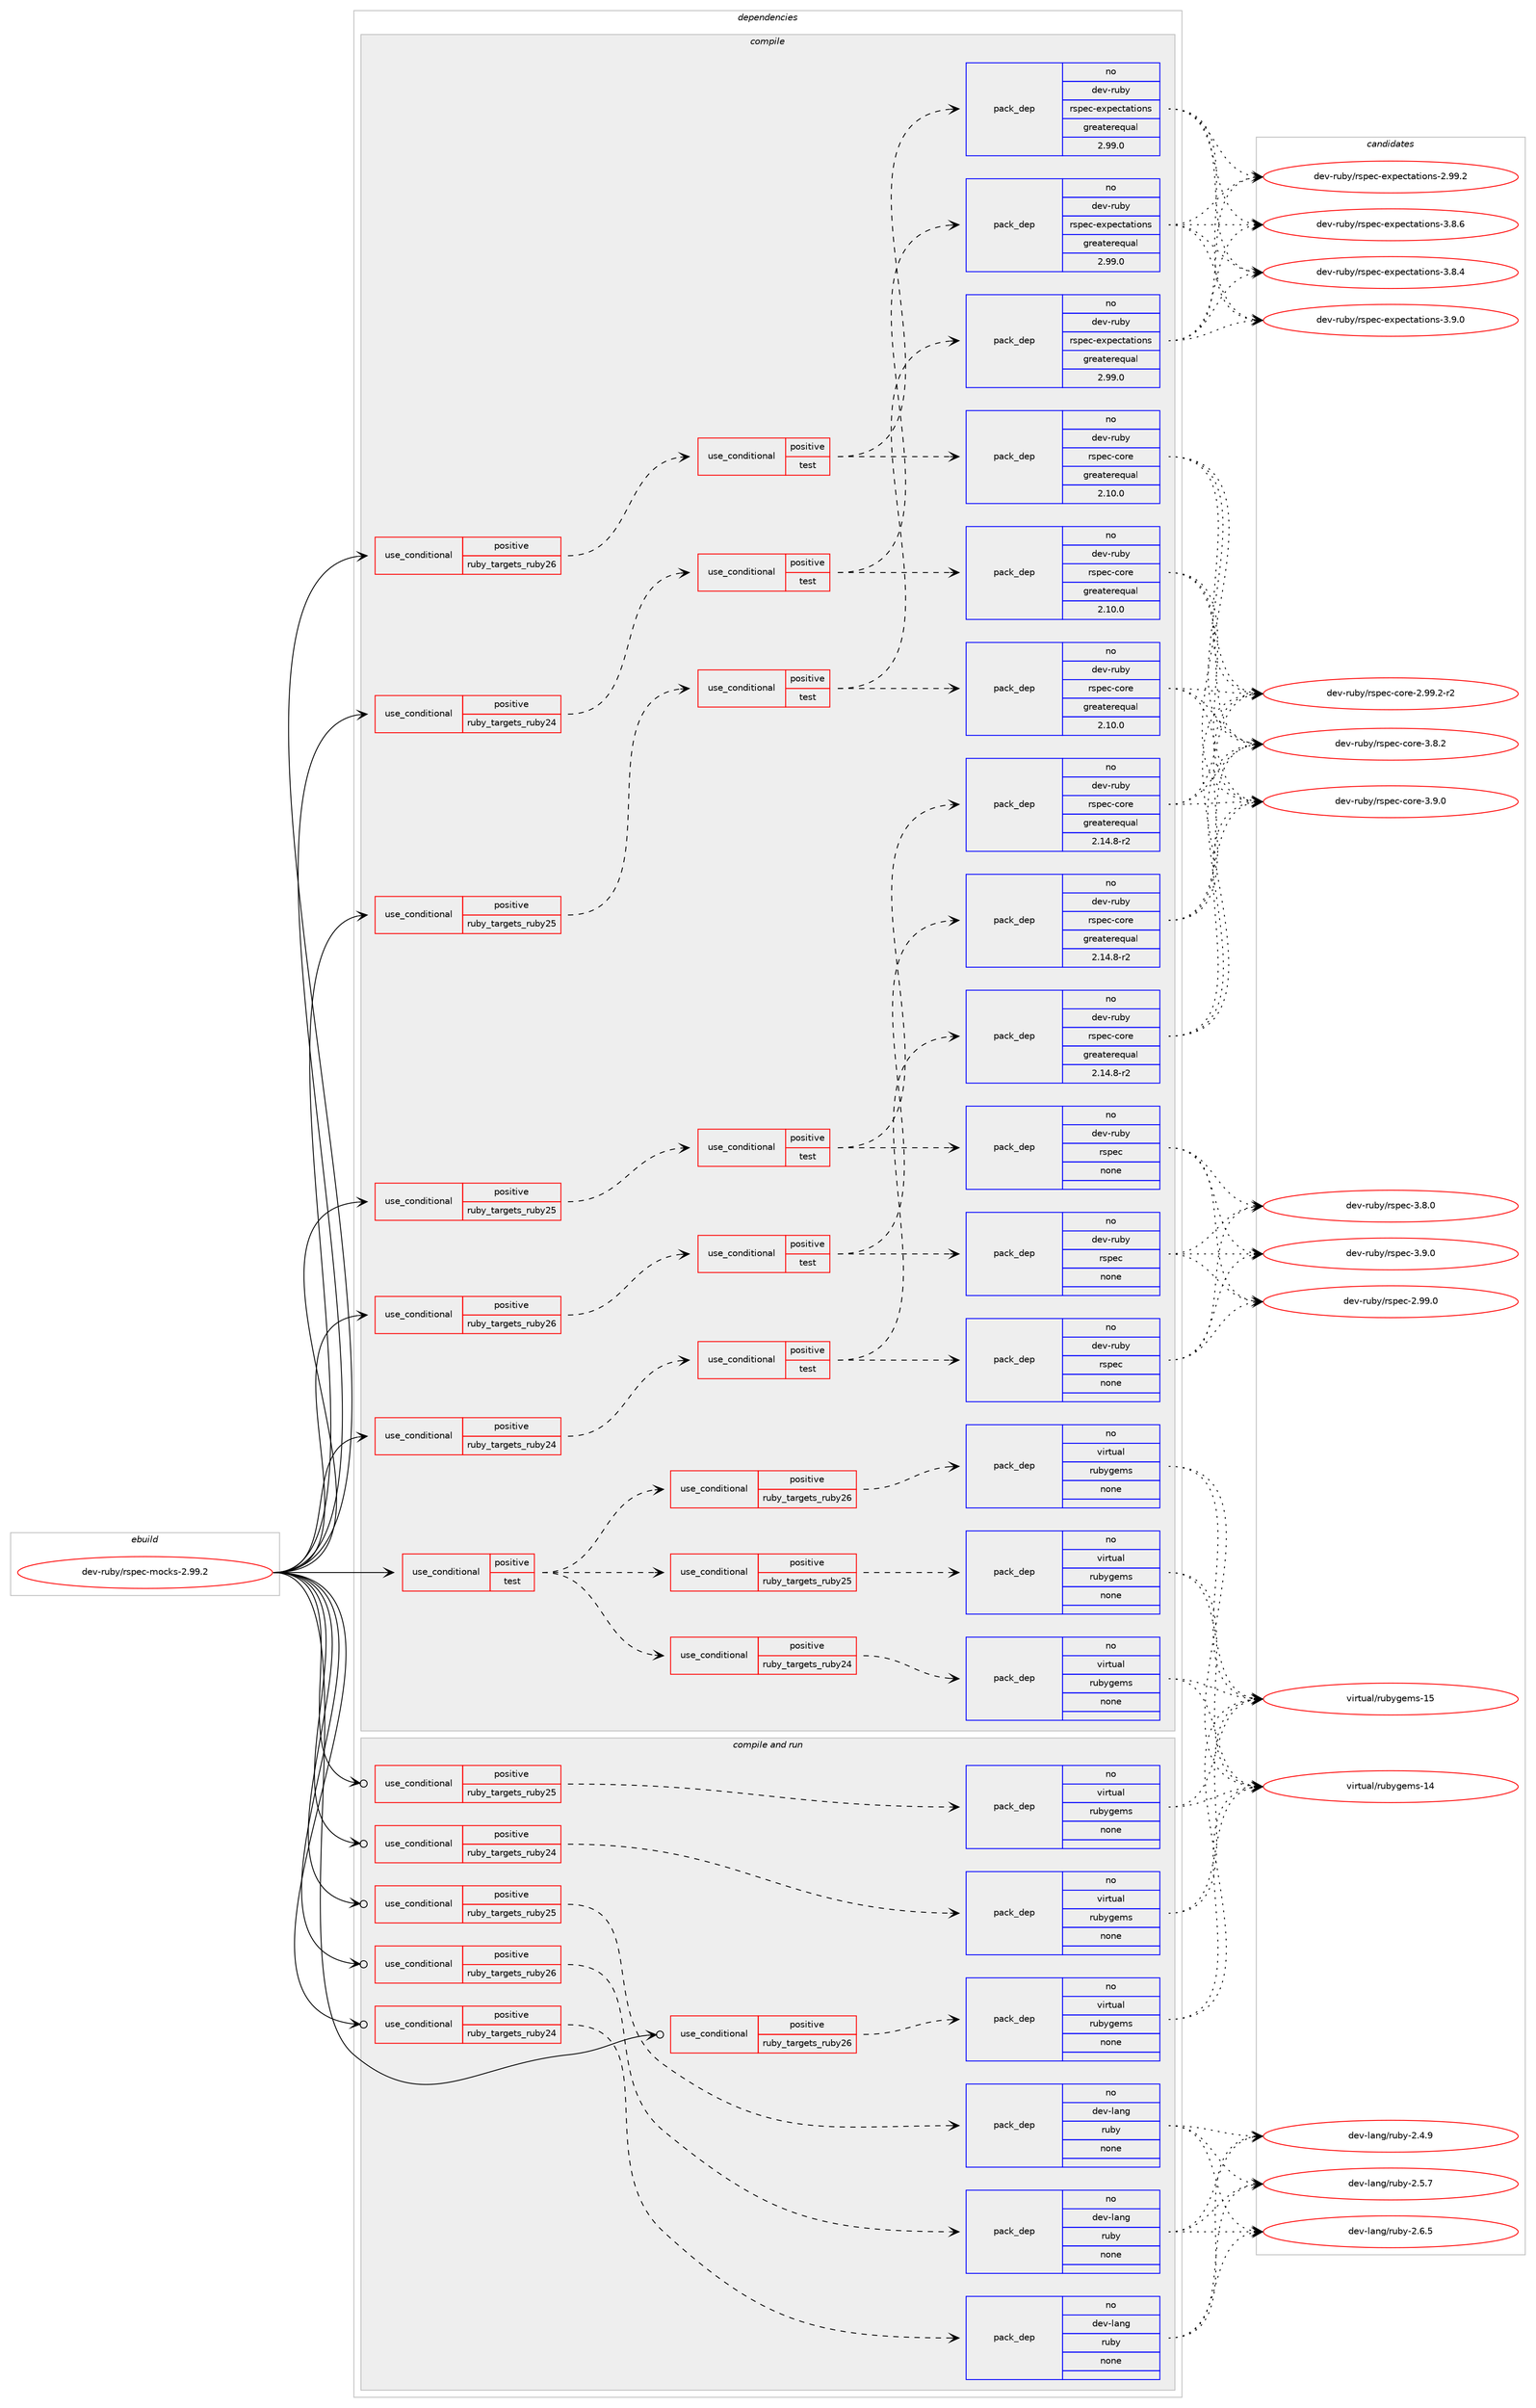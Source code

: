 digraph prolog {

# *************
# Graph options
# *************

newrank=true;
concentrate=true;
compound=true;
graph [rankdir=LR,fontname=Helvetica,fontsize=10,ranksep=1.5];#, ranksep=2.5, nodesep=0.2];
edge  [arrowhead=vee];
node  [fontname=Helvetica,fontsize=10];

# **********
# The ebuild
# **********

subgraph cluster_leftcol {
color=gray;
rank=same;
label=<<i>ebuild</i>>;
id [label="dev-ruby/rspec-mocks-2.99.2", color=red, width=4, href="../dev-ruby/rspec-mocks-2.99.2.svg"];
}

# ****************
# The dependencies
# ****************

subgraph cluster_midcol {
color=gray;
label=<<i>dependencies</i>>;
subgraph cluster_compile {
fillcolor="#eeeeee";
style=filled;
label=<<i>compile</i>>;
subgraph cond174205 {
dependency708271 [label=<<TABLE BORDER="0" CELLBORDER="1" CELLSPACING="0" CELLPADDING="4"><TR><TD ROWSPAN="3" CELLPADDING="10">use_conditional</TD></TR><TR><TD>positive</TD></TR><TR><TD>ruby_targets_ruby24</TD></TR></TABLE>>, shape=none, color=red];
subgraph cond174206 {
dependency708272 [label=<<TABLE BORDER="0" CELLBORDER="1" CELLSPACING="0" CELLPADDING="4"><TR><TD ROWSPAN="3" CELLPADDING="10">use_conditional</TD></TR><TR><TD>positive</TD></TR><TR><TD>test</TD></TR></TABLE>>, shape=none, color=red];
subgraph pack522036 {
dependency708273 [label=<<TABLE BORDER="0" CELLBORDER="1" CELLSPACING="0" CELLPADDING="4" WIDTH="220"><TR><TD ROWSPAN="6" CELLPADDING="30">pack_dep</TD></TR><TR><TD WIDTH="110">no</TD></TR><TR><TD>dev-ruby</TD></TR><TR><TD>rspec</TD></TR><TR><TD>none</TD></TR><TR><TD></TD></TR></TABLE>>, shape=none, color=blue];
}
dependency708272:e -> dependency708273:w [weight=20,style="dashed",arrowhead="vee"];
subgraph pack522037 {
dependency708274 [label=<<TABLE BORDER="0" CELLBORDER="1" CELLSPACING="0" CELLPADDING="4" WIDTH="220"><TR><TD ROWSPAN="6" CELLPADDING="30">pack_dep</TD></TR><TR><TD WIDTH="110">no</TD></TR><TR><TD>dev-ruby</TD></TR><TR><TD>rspec-core</TD></TR><TR><TD>greaterequal</TD></TR><TR><TD>2.14.8-r2</TD></TR></TABLE>>, shape=none, color=blue];
}
dependency708272:e -> dependency708274:w [weight=20,style="dashed",arrowhead="vee"];
}
dependency708271:e -> dependency708272:w [weight=20,style="dashed",arrowhead="vee"];
}
id:e -> dependency708271:w [weight=20,style="solid",arrowhead="vee"];
subgraph cond174207 {
dependency708275 [label=<<TABLE BORDER="0" CELLBORDER="1" CELLSPACING="0" CELLPADDING="4"><TR><TD ROWSPAN="3" CELLPADDING="10">use_conditional</TD></TR><TR><TD>positive</TD></TR><TR><TD>ruby_targets_ruby24</TD></TR></TABLE>>, shape=none, color=red];
subgraph cond174208 {
dependency708276 [label=<<TABLE BORDER="0" CELLBORDER="1" CELLSPACING="0" CELLPADDING="4"><TR><TD ROWSPAN="3" CELLPADDING="10">use_conditional</TD></TR><TR><TD>positive</TD></TR><TR><TD>test</TD></TR></TABLE>>, shape=none, color=red];
subgraph pack522038 {
dependency708277 [label=<<TABLE BORDER="0" CELLBORDER="1" CELLSPACING="0" CELLPADDING="4" WIDTH="220"><TR><TD ROWSPAN="6" CELLPADDING="30">pack_dep</TD></TR><TR><TD WIDTH="110">no</TD></TR><TR><TD>dev-ruby</TD></TR><TR><TD>rspec-core</TD></TR><TR><TD>greaterequal</TD></TR><TR><TD>2.10.0</TD></TR></TABLE>>, shape=none, color=blue];
}
dependency708276:e -> dependency708277:w [weight=20,style="dashed",arrowhead="vee"];
subgraph pack522039 {
dependency708278 [label=<<TABLE BORDER="0" CELLBORDER="1" CELLSPACING="0" CELLPADDING="4" WIDTH="220"><TR><TD ROWSPAN="6" CELLPADDING="30">pack_dep</TD></TR><TR><TD WIDTH="110">no</TD></TR><TR><TD>dev-ruby</TD></TR><TR><TD>rspec-expectations</TD></TR><TR><TD>greaterequal</TD></TR><TR><TD>2.99.0</TD></TR></TABLE>>, shape=none, color=blue];
}
dependency708276:e -> dependency708278:w [weight=20,style="dashed",arrowhead="vee"];
}
dependency708275:e -> dependency708276:w [weight=20,style="dashed",arrowhead="vee"];
}
id:e -> dependency708275:w [weight=20,style="solid",arrowhead="vee"];
subgraph cond174209 {
dependency708279 [label=<<TABLE BORDER="0" CELLBORDER="1" CELLSPACING="0" CELLPADDING="4"><TR><TD ROWSPAN="3" CELLPADDING="10">use_conditional</TD></TR><TR><TD>positive</TD></TR><TR><TD>ruby_targets_ruby25</TD></TR></TABLE>>, shape=none, color=red];
subgraph cond174210 {
dependency708280 [label=<<TABLE BORDER="0" CELLBORDER="1" CELLSPACING="0" CELLPADDING="4"><TR><TD ROWSPAN="3" CELLPADDING="10">use_conditional</TD></TR><TR><TD>positive</TD></TR><TR><TD>test</TD></TR></TABLE>>, shape=none, color=red];
subgraph pack522040 {
dependency708281 [label=<<TABLE BORDER="0" CELLBORDER="1" CELLSPACING="0" CELLPADDING="4" WIDTH="220"><TR><TD ROWSPAN="6" CELLPADDING="30">pack_dep</TD></TR><TR><TD WIDTH="110">no</TD></TR><TR><TD>dev-ruby</TD></TR><TR><TD>rspec</TD></TR><TR><TD>none</TD></TR><TR><TD></TD></TR></TABLE>>, shape=none, color=blue];
}
dependency708280:e -> dependency708281:w [weight=20,style="dashed",arrowhead="vee"];
subgraph pack522041 {
dependency708282 [label=<<TABLE BORDER="0" CELLBORDER="1" CELLSPACING="0" CELLPADDING="4" WIDTH="220"><TR><TD ROWSPAN="6" CELLPADDING="30">pack_dep</TD></TR><TR><TD WIDTH="110">no</TD></TR><TR><TD>dev-ruby</TD></TR><TR><TD>rspec-core</TD></TR><TR><TD>greaterequal</TD></TR><TR><TD>2.14.8-r2</TD></TR></TABLE>>, shape=none, color=blue];
}
dependency708280:e -> dependency708282:w [weight=20,style="dashed",arrowhead="vee"];
}
dependency708279:e -> dependency708280:w [weight=20,style="dashed",arrowhead="vee"];
}
id:e -> dependency708279:w [weight=20,style="solid",arrowhead="vee"];
subgraph cond174211 {
dependency708283 [label=<<TABLE BORDER="0" CELLBORDER="1" CELLSPACING="0" CELLPADDING="4"><TR><TD ROWSPAN="3" CELLPADDING="10">use_conditional</TD></TR><TR><TD>positive</TD></TR><TR><TD>ruby_targets_ruby25</TD></TR></TABLE>>, shape=none, color=red];
subgraph cond174212 {
dependency708284 [label=<<TABLE BORDER="0" CELLBORDER="1" CELLSPACING="0" CELLPADDING="4"><TR><TD ROWSPAN="3" CELLPADDING="10">use_conditional</TD></TR><TR><TD>positive</TD></TR><TR><TD>test</TD></TR></TABLE>>, shape=none, color=red];
subgraph pack522042 {
dependency708285 [label=<<TABLE BORDER="0" CELLBORDER="1" CELLSPACING="0" CELLPADDING="4" WIDTH="220"><TR><TD ROWSPAN="6" CELLPADDING="30">pack_dep</TD></TR><TR><TD WIDTH="110">no</TD></TR><TR><TD>dev-ruby</TD></TR><TR><TD>rspec-core</TD></TR><TR><TD>greaterequal</TD></TR><TR><TD>2.10.0</TD></TR></TABLE>>, shape=none, color=blue];
}
dependency708284:e -> dependency708285:w [weight=20,style="dashed",arrowhead="vee"];
subgraph pack522043 {
dependency708286 [label=<<TABLE BORDER="0" CELLBORDER="1" CELLSPACING="0" CELLPADDING="4" WIDTH="220"><TR><TD ROWSPAN="6" CELLPADDING="30">pack_dep</TD></TR><TR><TD WIDTH="110">no</TD></TR><TR><TD>dev-ruby</TD></TR><TR><TD>rspec-expectations</TD></TR><TR><TD>greaterequal</TD></TR><TR><TD>2.99.0</TD></TR></TABLE>>, shape=none, color=blue];
}
dependency708284:e -> dependency708286:w [weight=20,style="dashed",arrowhead="vee"];
}
dependency708283:e -> dependency708284:w [weight=20,style="dashed",arrowhead="vee"];
}
id:e -> dependency708283:w [weight=20,style="solid",arrowhead="vee"];
subgraph cond174213 {
dependency708287 [label=<<TABLE BORDER="0" CELLBORDER="1" CELLSPACING="0" CELLPADDING="4"><TR><TD ROWSPAN="3" CELLPADDING="10">use_conditional</TD></TR><TR><TD>positive</TD></TR><TR><TD>ruby_targets_ruby26</TD></TR></TABLE>>, shape=none, color=red];
subgraph cond174214 {
dependency708288 [label=<<TABLE BORDER="0" CELLBORDER="1" CELLSPACING="0" CELLPADDING="4"><TR><TD ROWSPAN="3" CELLPADDING="10">use_conditional</TD></TR><TR><TD>positive</TD></TR><TR><TD>test</TD></TR></TABLE>>, shape=none, color=red];
subgraph pack522044 {
dependency708289 [label=<<TABLE BORDER="0" CELLBORDER="1" CELLSPACING="0" CELLPADDING="4" WIDTH="220"><TR><TD ROWSPAN="6" CELLPADDING="30">pack_dep</TD></TR><TR><TD WIDTH="110">no</TD></TR><TR><TD>dev-ruby</TD></TR><TR><TD>rspec</TD></TR><TR><TD>none</TD></TR><TR><TD></TD></TR></TABLE>>, shape=none, color=blue];
}
dependency708288:e -> dependency708289:w [weight=20,style="dashed",arrowhead="vee"];
subgraph pack522045 {
dependency708290 [label=<<TABLE BORDER="0" CELLBORDER="1" CELLSPACING="0" CELLPADDING="4" WIDTH="220"><TR><TD ROWSPAN="6" CELLPADDING="30">pack_dep</TD></TR><TR><TD WIDTH="110">no</TD></TR><TR><TD>dev-ruby</TD></TR><TR><TD>rspec-core</TD></TR><TR><TD>greaterequal</TD></TR><TR><TD>2.14.8-r2</TD></TR></TABLE>>, shape=none, color=blue];
}
dependency708288:e -> dependency708290:w [weight=20,style="dashed",arrowhead="vee"];
}
dependency708287:e -> dependency708288:w [weight=20,style="dashed",arrowhead="vee"];
}
id:e -> dependency708287:w [weight=20,style="solid",arrowhead="vee"];
subgraph cond174215 {
dependency708291 [label=<<TABLE BORDER="0" CELLBORDER="1" CELLSPACING="0" CELLPADDING="4"><TR><TD ROWSPAN="3" CELLPADDING="10">use_conditional</TD></TR><TR><TD>positive</TD></TR><TR><TD>ruby_targets_ruby26</TD></TR></TABLE>>, shape=none, color=red];
subgraph cond174216 {
dependency708292 [label=<<TABLE BORDER="0" CELLBORDER="1" CELLSPACING="0" CELLPADDING="4"><TR><TD ROWSPAN="3" CELLPADDING="10">use_conditional</TD></TR><TR><TD>positive</TD></TR><TR><TD>test</TD></TR></TABLE>>, shape=none, color=red];
subgraph pack522046 {
dependency708293 [label=<<TABLE BORDER="0" CELLBORDER="1" CELLSPACING="0" CELLPADDING="4" WIDTH="220"><TR><TD ROWSPAN="6" CELLPADDING="30">pack_dep</TD></TR><TR><TD WIDTH="110">no</TD></TR><TR><TD>dev-ruby</TD></TR><TR><TD>rspec-core</TD></TR><TR><TD>greaterequal</TD></TR><TR><TD>2.10.0</TD></TR></TABLE>>, shape=none, color=blue];
}
dependency708292:e -> dependency708293:w [weight=20,style="dashed",arrowhead="vee"];
subgraph pack522047 {
dependency708294 [label=<<TABLE BORDER="0" CELLBORDER="1" CELLSPACING="0" CELLPADDING="4" WIDTH="220"><TR><TD ROWSPAN="6" CELLPADDING="30">pack_dep</TD></TR><TR><TD WIDTH="110">no</TD></TR><TR><TD>dev-ruby</TD></TR><TR><TD>rspec-expectations</TD></TR><TR><TD>greaterequal</TD></TR><TR><TD>2.99.0</TD></TR></TABLE>>, shape=none, color=blue];
}
dependency708292:e -> dependency708294:w [weight=20,style="dashed",arrowhead="vee"];
}
dependency708291:e -> dependency708292:w [weight=20,style="dashed",arrowhead="vee"];
}
id:e -> dependency708291:w [weight=20,style="solid",arrowhead="vee"];
subgraph cond174217 {
dependency708295 [label=<<TABLE BORDER="0" CELLBORDER="1" CELLSPACING="0" CELLPADDING="4"><TR><TD ROWSPAN="3" CELLPADDING="10">use_conditional</TD></TR><TR><TD>positive</TD></TR><TR><TD>test</TD></TR></TABLE>>, shape=none, color=red];
subgraph cond174218 {
dependency708296 [label=<<TABLE BORDER="0" CELLBORDER="1" CELLSPACING="0" CELLPADDING="4"><TR><TD ROWSPAN="3" CELLPADDING="10">use_conditional</TD></TR><TR><TD>positive</TD></TR><TR><TD>ruby_targets_ruby24</TD></TR></TABLE>>, shape=none, color=red];
subgraph pack522048 {
dependency708297 [label=<<TABLE BORDER="0" CELLBORDER="1" CELLSPACING="0" CELLPADDING="4" WIDTH="220"><TR><TD ROWSPAN="6" CELLPADDING="30">pack_dep</TD></TR><TR><TD WIDTH="110">no</TD></TR><TR><TD>virtual</TD></TR><TR><TD>rubygems</TD></TR><TR><TD>none</TD></TR><TR><TD></TD></TR></TABLE>>, shape=none, color=blue];
}
dependency708296:e -> dependency708297:w [weight=20,style="dashed",arrowhead="vee"];
}
dependency708295:e -> dependency708296:w [weight=20,style="dashed",arrowhead="vee"];
subgraph cond174219 {
dependency708298 [label=<<TABLE BORDER="0" CELLBORDER="1" CELLSPACING="0" CELLPADDING="4"><TR><TD ROWSPAN="3" CELLPADDING="10">use_conditional</TD></TR><TR><TD>positive</TD></TR><TR><TD>ruby_targets_ruby25</TD></TR></TABLE>>, shape=none, color=red];
subgraph pack522049 {
dependency708299 [label=<<TABLE BORDER="0" CELLBORDER="1" CELLSPACING="0" CELLPADDING="4" WIDTH="220"><TR><TD ROWSPAN="6" CELLPADDING="30">pack_dep</TD></TR><TR><TD WIDTH="110">no</TD></TR><TR><TD>virtual</TD></TR><TR><TD>rubygems</TD></TR><TR><TD>none</TD></TR><TR><TD></TD></TR></TABLE>>, shape=none, color=blue];
}
dependency708298:e -> dependency708299:w [weight=20,style="dashed",arrowhead="vee"];
}
dependency708295:e -> dependency708298:w [weight=20,style="dashed",arrowhead="vee"];
subgraph cond174220 {
dependency708300 [label=<<TABLE BORDER="0" CELLBORDER="1" CELLSPACING="0" CELLPADDING="4"><TR><TD ROWSPAN="3" CELLPADDING="10">use_conditional</TD></TR><TR><TD>positive</TD></TR><TR><TD>ruby_targets_ruby26</TD></TR></TABLE>>, shape=none, color=red];
subgraph pack522050 {
dependency708301 [label=<<TABLE BORDER="0" CELLBORDER="1" CELLSPACING="0" CELLPADDING="4" WIDTH="220"><TR><TD ROWSPAN="6" CELLPADDING="30">pack_dep</TD></TR><TR><TD WIDTH="110">no</TD></TR><TR><TD>virtual</TD></TR><TR><TD>rubygems</TD></TR><TR><TD>none</TD></TR><TR><TD></TD></TR></TABLE>>, shape=none, color=blue];
}
dependency708300:e -> dependency708301:w [weight=20,style="dashed",arrowhead="vee"];
}
dependency708295:e -> dependency708300:w [weight=20,style="dashed",arrowhead="vee"];
}
id:e -> dependency708295:w [weight=20,style="solid",arrowhead="vee"];
}
subgraph cluster_compileandrun {
fillcolor="#eeeeee";
style=filled;
label=<<i>compile and run</i>>;
subgraph cond174221 {
dependency708302 [label=<<TABLE BORDER="0" CELLBORDER="1" CELLSPACING="0" CELLPADDING="4"><TR><TD ROWSPAN="3" CELLPADDING="10">use_conditional</TD></TR><TR><TD>positive</TD></TR><TR><TD>ruby_targets_ruby24</TD></TR></TABLE>>, shape=none, color=red];
subgraph pack522051 {
dependency708303 [label=<<TABLE BORDER="0" CELLBORDER="1" CELLSPACING="0" CELLPADDING="4" WIDTH="220"><TR><TD ROWSPAN="6" CELLPADDING="30">pack_dep</TD></TR><TR><TD WIDTH="110">no</TD></TR><TR><TD>dev-lang</TD></TR><TR><TD>ruby</TD></TR><TR><TD>none</TD></TR><TR><TD></TD></TR></TABLE>>, shape=none, color=blue];
}
dependency708302:e -> dependency708303:w [weight=20,style="dashed",arrowhead="vee"];
}
id:e -> dependency708302:w [weight=20,style="solid",arrowhead="odotvee"];
subgraph cond174222 {
dependency708304 [label=<<TABLE BORDER="0" CELLBORDER="1" CELLSPACING="0" CELLPADDING="4"><TR><TD ROWSPAN="3" CELLPADDING="10">use_conditional</TD></TR><TR><TD>positive</TD></TR><TR><TD>ruby_targets_ruby24</TD></TR></TABLE>>, shape=none, color=red];
subgraph pack522052 {
dependency708305 [label=<<TABLE BORDER="0" CELLBORDER="1" CELLSPACING="0" CELLPADDING="4" WIDTH="220"><TR><TD ROWSPAN="6" CELLPADDING="30">pack_dep</TD></TR><TR><TD WIDTH="110">no</TD></TR><TR><TD>virtual</TD></TR><TR><TD>rubygems</TD></TR><TR><TD>none</TD></TR><TR><TD></TD></TR></TABLE>>, shape=none, color=blue];
}
dependency708304:e -> dependency708305:w [weight=20,style="dashed",arrowhead="vee"];
}
id:e -> dependency708304:w [weight=20,style="solid",arrowhead="odotvee"];
subgraph cond174223 {
dependency708306 [label=<<TABLE BORDER="0" CELLBORDER="1" CELLSPACING="0" CELLPADDING="4"><TR><TD ROWSPAN="3" CELLPADDING="10">use_conditional</TD></TR><TR><TD>positive</TD></TR><TR><TD>ruby_targets_ruby25</TD></TR></TABLE>>, shape=none, color=red];
subgraph pack522053 {
dependency708307 [label=<<TABLE BORDER="0" CELLBORDER="1" CELLSPACING="0" CELLPADDING="4" WIDTH="220"><TR><TD ROWSPAN="6" CELLPADDING="30">pack_dep</TD></TR><TR><TD WIDTH="110">no</TD></TR><TR><TD>dev-lang</TD></TR><TR><TD>ruby</TD></TR><TR><TD>none</TD></TR><TR><TD></TD></TR></TABLE>>, shape=none, color=blue];
}
dependency708306:e -> dependency708307:w [weight=20,style="dashed",arrowhead="vee"];
}
id:e -> dependency708306:w [weight=20,style="solid",arrowhead="odotvee"];
subgraph cond174224 {
dependency708308 [label=<<TABLE BORDER="0" CELLBORDER="1" CELLSPACING="0" CELLPADDING="4"><TR><TD ROWSPAN="3" CELLPADDING="10">use_conditional</TD></TR><TR><TD>positive</TD></TR><TR><TD>ruby_targets_ruby25</TD></TR></TABLE>>, shape=none, color=red];
subgraph pack522054 {
dependency708309 [label=<<TABLE BORDER="0" CELLBORDER="1" CELLSPACING="0" CELLPADDING="4" WIDTH="220"><TR><TD ROWSPAN="6" CELLPADDING="30">pack_dep</TD></TR><TR><TD WIDTH="110">no</TD></TR><TR><TD>virtual</TD></TR><TR><TD>rubygems</TD></TR><TR><TD>none</TD></TR><TR><TD></TD></TR></TABLE>>, shape=none, color=blue];
}
dependency708308:e -> dependency708309:w [weight=20,style="dashed",arrowhead="vee"];
}
id:e -> dependency708308:w [weight=20,style="solid",arrowhead="odotvee"];
subgraph cond174225 {
dependency708310 [label=<<TABLE BORDER="0" CELLBORDER="1" CELLSPACING="0" CELLPADDING="4"><TR><TD ROWSPAN="3" CELLPADDING="10">use_conditional</TD></TR><TR><TD>positive</TD></TR><TR><TD>ruby_targets_ruby26</TD></TR></TABLE>>, shape=none, color=red];
subgraph pack522055 {
dependency708311 [label=<<TABLE BORDER="0" CELLBORDER="1" CELLSPACING="0" CELLPADDING="4" WIDTH="220"><TR><TD ROWSPAN="6" CELLPADDING="30">pack_dep</TD></TR><TR><TD WIDTH="110">no</TD></TR><TR><TD>dev-lang</TD></TR><TR><TD>ruby</TD></TR><TR><TD>none</TD></TR><TR><TD></TD></TR></TABLE>>, shape=none, color=blue];
}
dependency708310:e -> dependency708311:w [weight=20,style="dashed",arrowhead="vee"];
}
id:e -> dependency708310:w [weight=20,style="solid",arrowhead="odotvee"];
subgraph cond174226 {
dependency708312 [label=<<TABLE BORDER="0" CELLBORDER="1" CELLSPACING="0" CELLPADDING="4"><TR><TD ROWSPAN="3" CELLPADDING="10">use_conditional</TD></TR><TR><TD>positive</TD></TR><TR><TD>ruby_targets_ruby26</TD></TR></TABLE>>, shape=none, color=red];
subgraph pack522056 {
dependency708313 [label=<<TABLE BORDER="0" CELLBORDER="1" CELLSPACING="0" CELLPADDING="4" WIDTH="220"><TR><TD ROWSPAN="6" CELLPADDING="30">pack_dep</TD></TR><TR><TD WIDTH="110">no</TD></TR><TR><TD>virtual</TD></TR><TR><TD>rubygems</TD></TR><TR><TD>none</TD></TR><TR><TD></TD></TR></TABLE>>, shape=none, color=blue];
}
dependency708312:e -> dependency708313:w [weight=20,style="dashed",arrowhead="vee"];
}
id:e -> dependency708312:w [weight=20,style="solid",arrowhead="odotvee"];
}
subgraph cluster_run {
fillcolor="#eeeeee";
style=filled;
label=<<i>run</i>>;
}
}

# **************
# The candidates
# **************

subgraph cluster_choices {
rank=same;
color=gray;
label=<<i>candidates</i>>;

subgraph choice522036 {
color=black;
nodesep=1;
choice1001011184511411798121471141151121019945504657574648 [label="dev-ruby/rspec-2.99.0", color=red, width=4,href="../dev-ruby/rspec-2.99.0.svg"];
choice10010111845114117981214711411511210199455146564648 [label="dev-ruby/rspec-3.8.0", color=red, width=4,href="../dev-ruby/rspec-3.8.0.svg"];
choice10010111845114117981214711411511210199455146574648 [label="dev-ruby/rspec-3.9.0", color=red, width=4,href="../dev-ruby/rspec-3.9.0.svg"];
dependency708273:e -> choice1001011184511411798121471141151121019945504657574648:w [style=dotted,weight="100"];
dependency708273:e -> choice10010111845114117981214711411511210199455146564648:w [style=dotted,weight="100"];
dependency708273:e -> choice10010111845114117981214711411511210199455146574648:w [style=dotted,weight="100"];
}
subgraph choice522037 {
color=black;
nodesep=1;
choice100101118451141179812147114115112101994599111114101455046575746504511450 [label="dev-ruby/rspec-core-2.99.2-r2", color=red, width=4,href="../dev-ruby/rspec-core-2.99.2-r2.svg"];
choice100101118451141179812147114115112101994599111114101455146564650 [label="dev-ruby/rspec-core-3.8.2", color=red, width=4,href="../dev-ruby/rspec-core-3.8.2.svg"];
choice100101118451141179812147114115112101994599111114101455146574648 [label="dev-ruby/rspec-core-3.9.0", color=red, width=4,href="../dev-ruby/rspec-core-3.9.0.svg"];
dependency708274:e -> choice100101118451141179812147114115112101994599111114101455046575746504511450:w [style=dotted,weight="100"];
dependency708274:e -> choice100101118451141179812147114115112101994599111114101455146564650:w [style=dotted,weight="100"];
dependency708274:e -> choice100101118451141179812147114115112101994599111114101455146574648:w [style=dotted,weight="100"];
}
subgraph choice522038 {
color=black;
nodesep=1;
choice100101118451141179812147114115112101994599111114101455046575746504511450 [label="dev-ruby/rspec-core-2.99.2-r2", color=red, width=4,href="../dev-ruby/rspec-core-2.99.2-r2.svg"];
choice100101118451141179812147114115112101994599111114101455146564650 [label="dev-ruby/rspec-core-3.8.2", color=red, width=4,href="../dev-ruby/rspec-core-3.8.2.svg"];
choice100101118451141179812147114115112101994599111114101455146574648 [label="dev-ruby/rspec-core-3.9.0", color=red, width=4,href="../dev-ruby/rspec-core-3.9.0.svg"];
dependency708277:e -> choice100101118451141179812147114115112101994599111114101455046575746504511450:w [style=dotted,weight="100"];
dependency708277:e -> choice100101118451141179812147114115112101994599111114101455146564650:w [style=dotted,weight="100"];
dependency708277:e -> choice100101118451141179812147114115112101994599111114101455146574648:w [style=dotted,weight="100"];
}
subgraph choice522039 {
color=black;
nodesep=1;
choice1001011184511411798121471141151121019945101120112101991169711610511111011545504657574650 [label="dev-ruby/rspec-expectations-2.99.2", color=red, width=4,href="../dev-ruby/rspec-expectations-2.99.2.svg"];
choice10010111845114117981214711411511210199451011201121019911697116105111110115455146564652 [label="dev-ruby/rspec-expectations-3.8.4", color=red, width=4,href="../dev-ruby/rspec-expectations-3.8.4.svg"];
choice10010111845114117981214711411511210199451011201121019911697116105111110115455146564654 [label="dev-ruby/rspec-expectations-3.8.6", color=red, width=4,href="../dev-ruby/rspec-expectations-3.8.6.svg"];
choice10010111845114117981214711411511210199451011201121019911697116105111110115455146574648 [label="dev-ruby/rspec-expectations-3.9.0", color=red, width=4,href="../dev-ruby/rspec-expectations-3.9.0.svg"];
dependency708278:e -> choice1001011184511411798121471141151121019945101120112101991169711610511111011545504657574650:w [style=dotted,weight="100"];
dependency708278:e -> choice10010111845114117981214711411511210199451011201121019911697116105111110115455146564652:w [style=dotted,weight="100"];
dependency708278:e -> choice10010111845114117981214711411511210199451011201121019911697116105111110115455146564654:w [style=dotted,weight="100"];
dependency708278:e -> choice10010111845114117981214711411511210199451011201121019911697116105111110115455146574648:w [style=dotted,weight="100"];
}
subgraph choice522040 {
color=black;
nodesep=1;
choice1001011184511411798121471141151121019945504657574648 [label="dev-ruby/rspec-2.99.0", color=red, width=4,href="../dev-ruby/rspec-2.99.0.svg"];
choice10010111845114117981214711411511210199455146564648 [label="dev-ruby/rspec-3.8.0", color=red, width=4,href="../dev-ruby/rspec-3.8.0.svg"];
choice10010111845114117981214711411511210199455146574648 [label="dev-ruby/rspec-3.9.0", color=red, width=4,href="../dev-ruby/rspec-3.9.0.svg"];
dependency708281:e -> choice1001011184511411798121471141151121019945504657574648:w [style=dotted,weight="100"];
dependency708281:e -> choice10010111845114117981214711411511210199455146564648:w [style=dotted,weight="100"];
dependency708281:e -> choice10010111845114117981214711411511210199455146574648:w [style=dotted,weight="100"];
}
subgraph choice522041 {
color=black;
nodesep=1;
choice100101118451141179812147114115112101994599111114101455046575746504511450 [label="dev-ruby/rspec-core-2.99.2-r2", color=red, width=4,href="../dev-ruby/rspec-core-2.99.2-r2.svg"];
choice100101118451141179812147114115112101994599111114101455146564650 [label="dev-ruby/rspec-core-3.8.2", color=red, width=4,href="../dev-ruby/rspec-core-3.8.2.svg"];
choice100101118451141179812147114115112101994599111114101455146574648 [label="dev-ruby/rspec-core-3.9.0", color=red, width=4,href="../dev-ruby/rspec-core-3.9.0.svg"];
dependency708282:e -> choice100101118451141179812147114115112101994599111114101455046575746504511450:w [style=dotted,weight="100"];
dependency708282:e -> choice100101118451141179812147114115112101994599111114101455146564650:w [style=dotted,weight="100"];
dependency708282:e -> choice100101118451141179812147114115112101994599111114101455146574648:w [style=dotted,weight="100"];
}
subgraph choice522042 {
color=black;
nodesep=1;
choice100101118451141179812147114115112101994599111114101455046575746504511450 [label="dev-ruby/rspec-core-2.99.2-r2", color=red, width=4,href="../dev-ruby/rspec-core-2.99.2-r2.svg"];
choice100101118451141179812147114115112101994599111114101455146564650 [label="dev-ruby/rspec-core-3.8.2", color=red, width=4,href="../dev-ruby/rspec-core-3.8.2.svg"];
choice100101118451141179812147114115112101994599111114101455146574648 [label="dev-ruby/rspec-core-3.9.0", color=red, width=4,href="../dev-ruby/rspec-core-3.9.0.svg"];
dependency708285:e -> choice100101118451141179812147114115112101994599111114101455046575746504511450:w [style=dotted,weight="100"];
dependency708285:e -> choice100101118451141179812147114115112101994599111114101455146564650:w [style=dotted,weight="100"];
dependency708285:e -> choice100101118451141179812147114115112101994599111114101455146574648:w [style=dotted,weight="100"];
}
subgraph choice522043 {
color=black;
nodesep=1;
choice1001011184511411798121471141151121019945101120112101991169711610511111011545504657574650 [label="dev-ruby/rspec-expectations-2.99.2", color=red, width=4,href="../dev-ruby/rspec-expectations-2.99.2.svg"];
choice10010111845114117981214711411511210199451011201121019911697116105111110115455146564652 [label="dev-ruby/rspec-expectations-3.8.4", color=red, width=4,href="../dev-ruby/rspec-expectations-3.8.4.svg"];
choice10010111845114117981214711411511210199451011201121019911697116105111110115455146564654 [label="dev-ruby/rspec-expectations-3.8.6", color=red, width=4,href="../dev-ruby/rspec-expectations-3.8.6.svg"];
choice10010111845114117981214711411511210199451011201121019911697116105111110115455146574648 [label="dev-ruby/rspec-expectations-3.9.0", color=red, width=4,href="../dev-ruby/rspec-expectations-3.9.0.svg"];
dependency708286:e -> choice1001011184511411798121471141151121019945101120112101991169711610511111011545504657574650:w [style=dotted,weight="100"];
dependency708286:e -> choice10010111845114117981214711411511210199451011201121019911697116105111110115455146564652:w [style=dotted,weight="100"];
dependency708286:e -> choice10010111845114117981214711411511210199451011201121019911697116105111110115455146564654:w [style=dotted,weight="100"];
dependency708286:e -> choice10010111845114117981214711411511210199451011201121019911697116105111110115455146574648:w [style=dotted,weight="100"];
}
subgraph choice522044 {
color=black;
nodesep=1;
choice1001011184511411798121471141151121019945504657574648 [label="dev-ruby/rspec-2.99.0", color=red, width=4,href="../dev-ruby/rspec-2.99.0.svg"];
choice10010111845114117981214711411511210199455146564648 [label="dev-ruby/rspec-3.8.0", color=red, width=4,href="../dev-ruby/rspec-3.8.0.svg"];
choice10010111845114117981214711411511210199455146574648 [label="dev-ruby/rspec-3.9.0", color=red, width=4,href="../dev-ruby/rspec-3.9.0.svg"];
dependency708289:e -> choice1001011184511411798121471141151121019945504657574648:w [style=dotted,weight="100"];
dependency708289:e -> choice10010111845114117981214711411511210199455146564648:w [style=dotted,weight="100"];
dependency708289:e -> choice10010111845114117981214711411511210199455146574648:w [style=dotted,weight="100"];
}
subgraph choice522045 {
color=black;
nodesep=1;
choice100101118451141179812147114115112101994599111114101455046575746504511450 [label="dev-ruby/rspec-core-2.99.2-r2", color=red, width=4,href="../dev-ruby/rspec-core-2.99.2-r2.svg"];
choice100101118451141179812147114115112101994599111114101455146564650 [label="dev-ruby/rspec-core-3.8.2", color=red, width=4,href="../dev-ruby/rspec-core-3.8.2.svg"];
choice100101118451141179812147114115112101994599111114101455146574648 [label="dev-ruby/rspec-core-3.9.0", color=red, width=4,href="../dev-ruby/rspec-core-3.9.0.svg"];
dependency708290:e -> choice100101118451141179812147114115112101994599111114101455046575746504511450:w [style=dotted,weight="100"];
dependency708290:e -> choice100101118451141179812147114115112101994599111114101455146564650:w [style=dotted,weight="100"];
dependency708290:e -> choice100101118451141179812147114115112101994599111114101455146574648:w [style=dotted,weight="100"];
}
subgraph choice522046 {
color=black;
nodesep=1;
choice100101118451141179812147114115112101994599111114101455046575746504511450 [label="dev-ruby/rspec-core-2.99.2-r2", color=red, width=4,href="../dev-ruby/rspec-core-2.99.2-r2.svg"];
choice100101118451141179812147114115112101994599111114101455146564650 [label="dev-ruby/rspec-core-3.8.2", color=red, width=4,href="../dev-ruby/rspec-core-3.8.2.svg"];
choice100101118451141179812147114115112101994599111114101455146574648 [label="dev-ruby/rspec-core-3.9.0", color=red, width=4,href="../dev-ruby/rspec-core-3.9.0.svg"];
dependency708293:e -> choice100101118451141179812147114115112101994599111114101455046575746504511450:w [style=dotted,weight="100"];
dependency708293:e -> choice100101118451141179812147114115112101994599111114101455146564650:w [style=dotted,weight="100"];
dependency708293:e -> choice100101118451141179812147114115112101994599111114101455146574648:w [style=dotted,weight="100"];
}
subgraph choice522047 {
color=black;
nodesep=1;
choice1001011184511411798121471141151121019945101120112101991169711610511111011545504657574650 [label="dev-ruby/rspec-expectations-2.99.2", color=red, width=4,href="../dev-ruby/rspec-expectations-2.99.2.svg"];
choice10010111845114117981214711411511210199451011201121019911697116105111110115455146564652 [label="dev-ruby/rspec-expectations-3.8.4", color=red, width=4,href="../dev-ruby/rspec-expectations-3.8.4.svg"];
choice10010111845114117981214711411511210199451011201121019911697116105111110115455146564654 [label="dev-ruby/rspec-expectations-3.8.6", color=red, width=4,href="../dev-ruby/rspec-expectations-3.8.6.svg"];
choice10010111845114117981214711411511210199451011201121019911697116105111110115455146574648 [label="dev-ruby/rspec-expectations-3.9.0", color=red, width=4,href="../dev-ruby/rspec-expectations-3.9.0.svg"];
dependency708294:e -> choice1001011184511411798121471141151121019945101120112101991169711610511111011545504657574650:w [style=dotted,weight="100"];
dependency708294:e -> choice10010111845114117981214711411511210199451011201121019911697116105111110115455146564652:w [style=dotted,weight="100"];
dependency708294:e -> choice10010111845114117981214711411511210199451011201121019911697116105111110115455146564654:w [style=dotted,weight="100"];
dependency708294:e -> choice10010111845114117981214711411511210199451011201121019911697116105111110115455146574648:w [style=dotted,weight="100"];
}
subgraph choice522048 {
color=black;
nodesep=1;
choice118105114116117971084711411798121103101109115454952 [label="virtual/rubygems-14", color=red, width=4,href="../virtual/rubygems-14.svg"];
choice118105114116117971084711411798121103101109115454953 [label="virtual/rubygems-15", color=red, width=4,href="../virtual/rubygems-15.svg"];
dependency708297:e -> choice118105114116117971084711411798121103101109115454952:w [style=dotted,weight="100"];
dependency708297:e -> choice118105114116117971084711411798121103101109115454953:w [style=dotted,weight="100"];
}
subgraph choice522049 {
color=black;
nodesep=1;
choice118105114116117971084711411798121103101109115454952 [label="virtual/rubygems-14", color=red, width=4,href="../virtual/rubygems-14.svg"];
choice118105114116117971084711411798121103101109115454953 [label="virtual/rubygems-15", color=red, width=4,href="../virtual/rubygems-15.svg"];
dependency708299:e -> choice118105114116117971084711411798121103101109115454952:w [style=dotted,weight="100"];
dependency708299:e -> choice118105114116117971084711411798121103101109115454953:w [style=dotted,weight="100"];
}
subgraph choice522050 {
color=black;
nodesep=1;
choice118105114116117971084711411798121103101109115454952 [label="virtual/rubygems-14", color=red, width=4,href="../virtual/rubygems-14.svg"];
choice118105114116117971084711411798121103101109115454953 [label="virtual/rubygems-15", color=red, width=4,href="../virtual/rubygems-15.svg"];
dependency708301:e -> choice118105114116117971084711411798121103101109115454952:w [style=dotted,weight="100"];
dependency708301:e -> choice118105114116117971084711411798121103101109115454953:w [style=dotted,weight="100"];
}
subgraph choice522051 {
color=black;
nodesep=1;
choice10010111845108971101034711411798121455046524657 [label="dev-lang/ruby-2.4.9", color=red, width=4,href="../dev-lang/ruby-2.4.9.svg"];
choice10010111845108971101034711411798121455046534655 [label="dev-lang/ruby-2.5.7", color=red, width=4,href="../dev-lang/ruby-2.5.7.svg"];
choice10010111845108971101034711411798121455046544653 [label="dev-lang/ruby-2.6.5", color=red, width=4,href="../dev-lang/ruby-2.6.5.svg"];
dependency708303:e -> choice10010111845108971101034711411798121455046524657:w [style=dotted,weight="100"];
dependency708303:e -> choice10010111845108971101034711411798121455046534655:w [style=dotted,weight="100"];
dependency708303:e -> choice10010111845108971101034711411798121455046544653:w [style=dotted,weight="100"];
}
subgraph choice522052 {
color=black;
nodesep=1;
choice118105114116117971084711411798121103101109115454952 [label="virtual/rubygems-14", color=red, width=4,href="../virtual/rubygems-14.svg"];
choice118105114116117971084711411798121103101109115454953 [label="virtual/rubygems-15", color=red, width=4,href="../virtual/rubygems-15.svg"];
dependency708305:e -> choice118105114116117971084711411798121103101109115454952:w [style=dotted,weight="100"];
dependency708305:e -> choice118105114116117971084711411798121103101109115454953:w [style=dotted,weight="100"];
}
subgraph choice522053 {
color=black;
nodesep=1;
choice10010111845108971101034711411798121455046524657 [label="dev-lang/ruby-2.4.9", color=red, width=4,href="../dev-lang/ruby-2.4.9.svg"];
choice10010111845108971101034711411798121455046534655 [label="dev-lang/ruby-2.5.7", color=red, width=4,href="../dev-lang/ruby-2.5.7.svg"];
choice10010111845108971101034711411798121455046544653 [label="dev-lang/ruby-2.6.5", color=red, width=4,href="../dev-lang/ruby-2.6.5.svg"];
dependency708307:e -> choice10010111845108971101034711411798121455046524657:w [style=dotted,weight="100"];
dependency708307:e -> choice10010111845108971101034711411798121455046534655:w [style=dotted,weight="100"];
dependency708307:e -> choice10010111845108971101034711411798121455046544653:w [style=dotted,weight="100"];
}
subgraph choice522054 {
color=black;
nodesep=1;
choice118105114116117971084711411798121103101109115454952 [label="virtual/rubygems-14", color=red, width=4,href="../virtual/rubygems-14.svg"];
choice118105114116117971084711411798121103101109115454953 [label="virtual/rubygems-15", color=red, width=4,href="../virtual/rubygems-15.svg"];
dependency708309:e -> choice118105114116117971084711411798121103101109115454952:w [style=dotted,weight="100"];
dependency708309:e -> choice118105114116117971084711411798121103101109115454953:w [style=dotted,weight="100"];
}
subgraph choice522055 {
color=black;
nodesep=1;
choice10010111845108971101034711411798121455046524657 [label="dev-lang/ruby-2.4.9", color=red, width=4,href="../dev-lang/ruby-2.4.9.svg"];
choice10010111845108971101034711411798121455046534655 [label="dev-lang/ruby-2.5.7", color=red, width=4,href="../dev-lang/ruby-2.5.7.svg"];
choice10010111845108971101034711411798121455046544653 [label="dev-lang/ruby-2.6.5", color=red, width=4,href="../dev-lang/ruby-2.6.5.svg"];
dependency708311:e -> choice10010111845108971101034711411798121455046524657:w [style=dotted,weight="100"];
dependency708311:e -> choice10010111845108971101034711411798121455046534655:w [style=dotted,weight="100"];
dependency708311:e -> choice10010111845108971101034711411798121455046544653:w [style=dotted,weight="100"];
}
subgraph choice522056 {
color=black;
nodesep=1;
choice118105114116117971084711411798121103101109115454952 [label="virtual/rubygems-14", color=red, width=4,href="../virtual/rubygems-14.svg"];
choice118105114116117971084711411798121103101109115454953 [label="virtual/rubygems-15", color=red, width=4,href="../virtual/rubygems-15.svg"];
dependency708313:e -> choice118105114116117971084711411798121103101109115454952:w [style=dotted,weight="100"];
dependency708313:e -> choice118105114116117971084711411798121103101109115454953:w [style=dotted,weight="100"];
}
}

}
